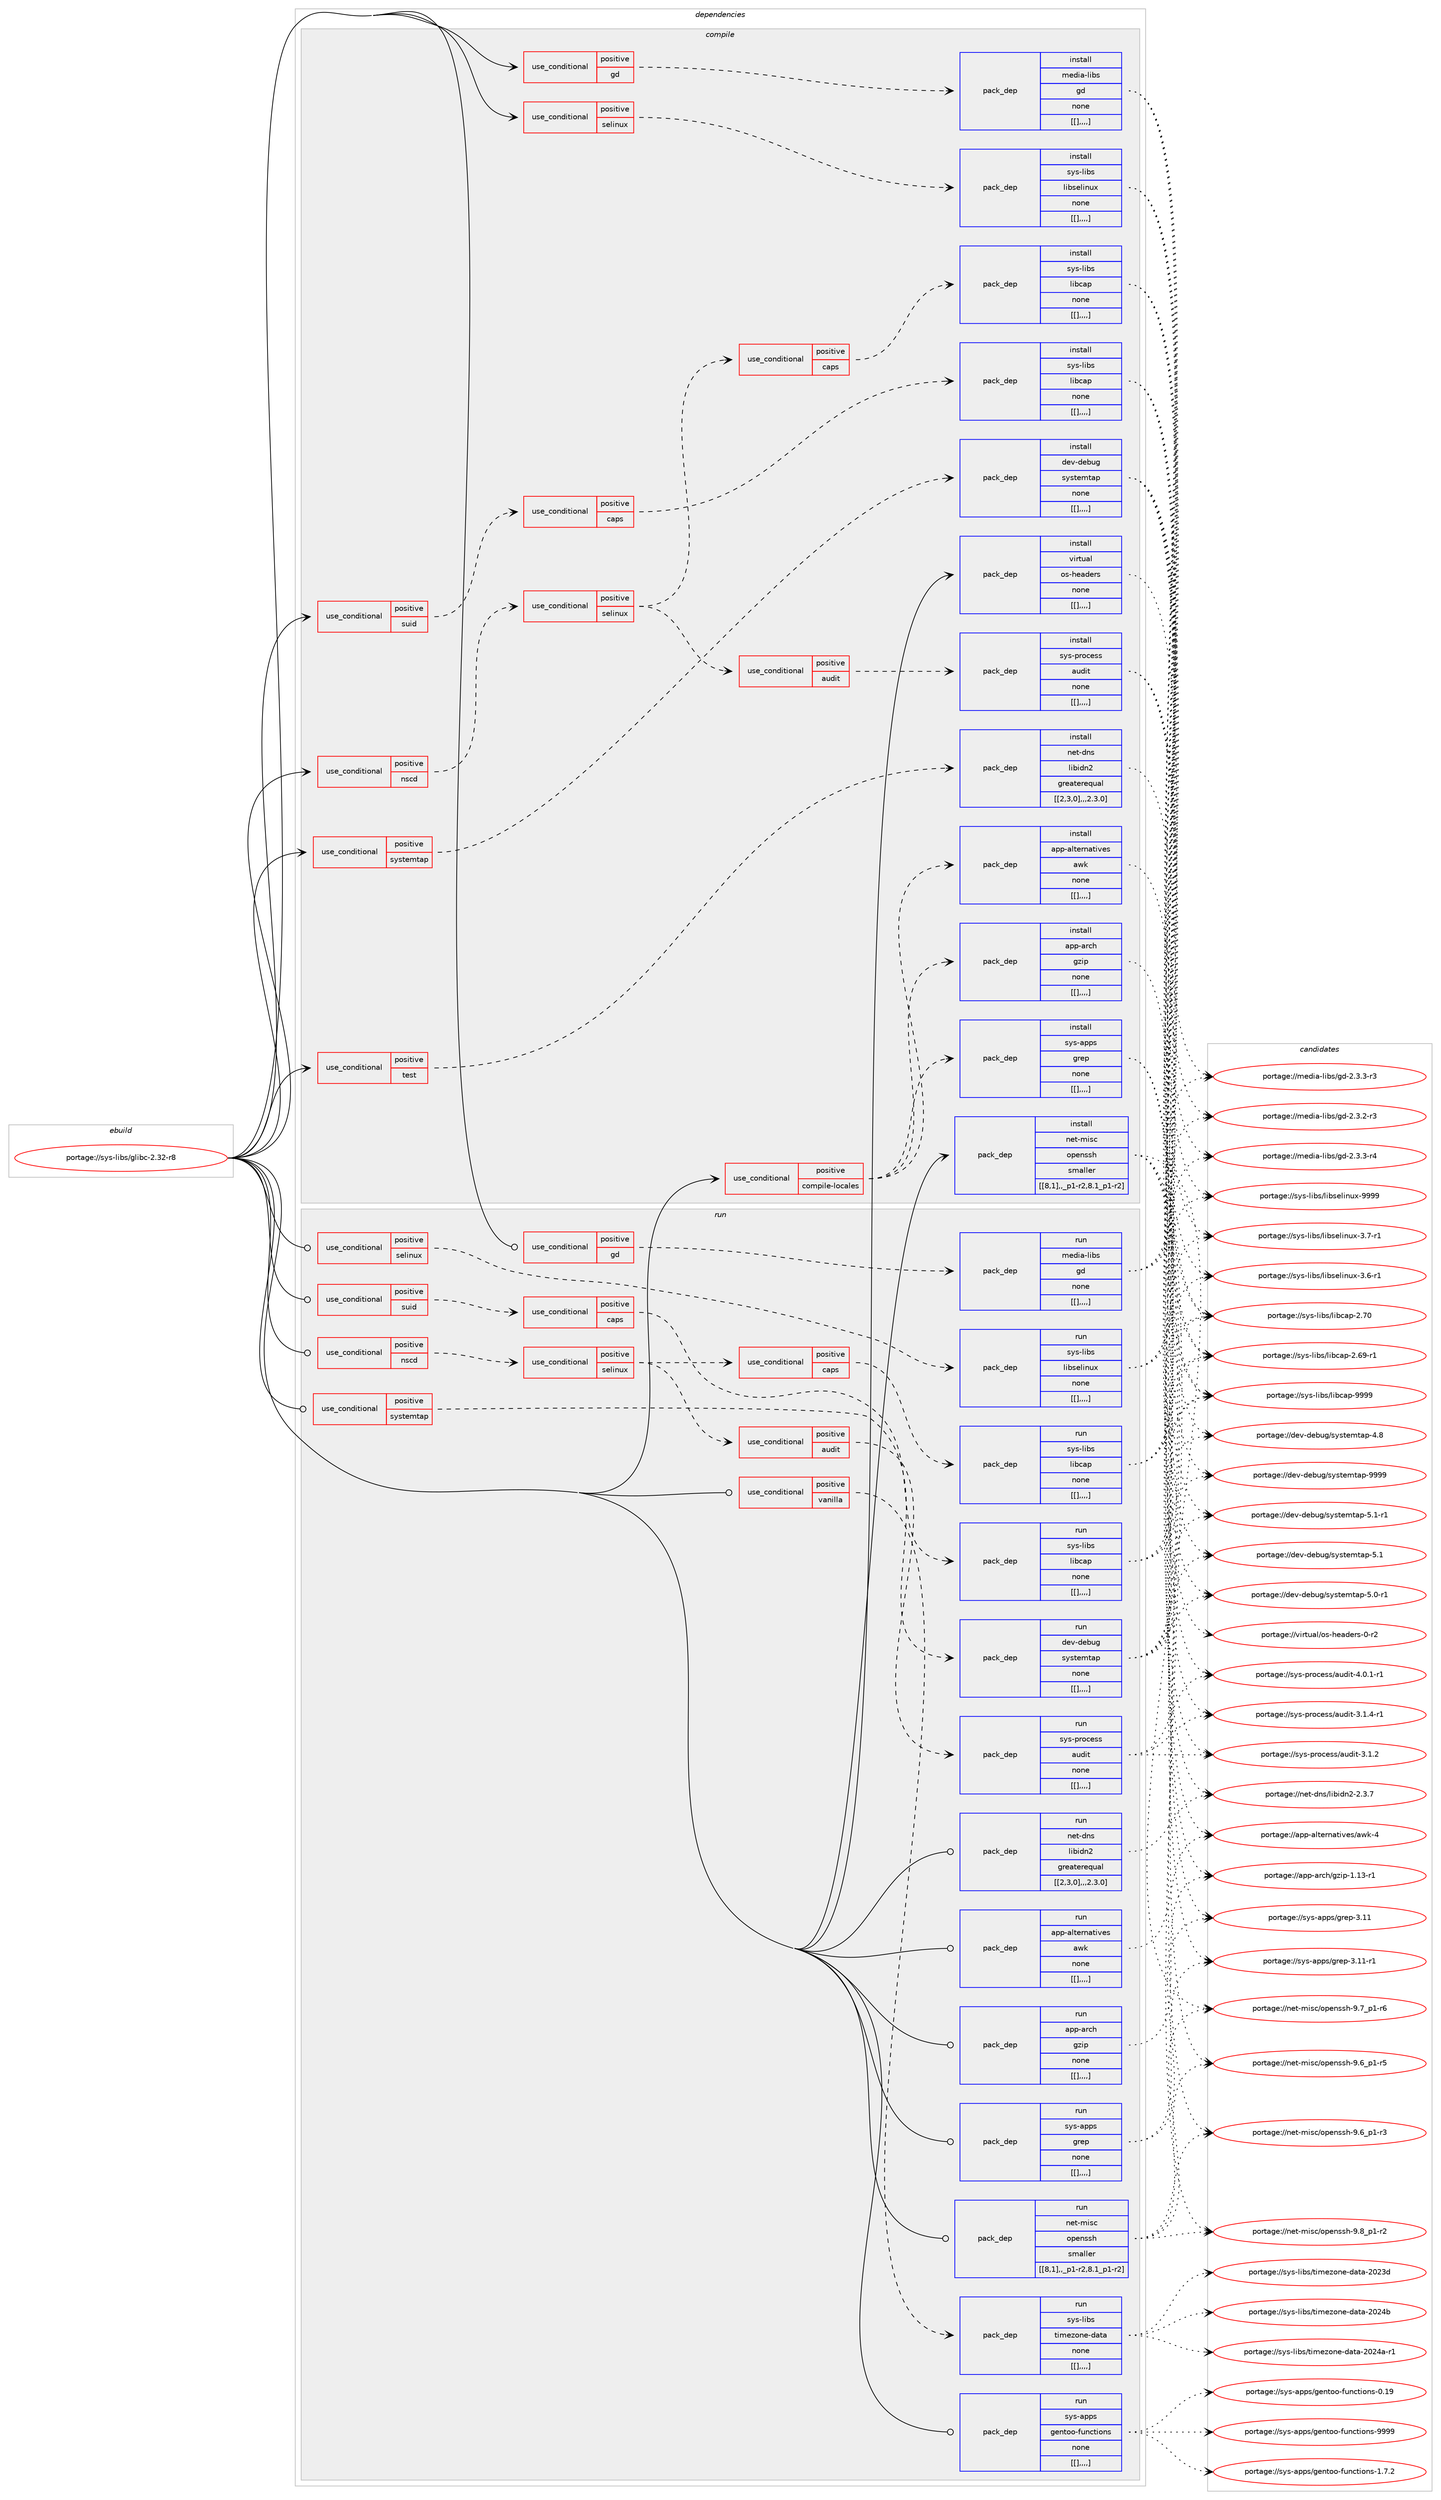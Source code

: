 digraph prolog {

# *************
# Graph options
# *************

newrank=true;
concentrate=true;
compound=true;
graph [rankdir=LR,fontname=Helvetica,fontsize=10,ranksep=1.5];#, ranksep=2.5, nodesep=0.2];
edge  [arrowhead=vee];
node  [fontname=Helvetica,fontsize=10];

# **********
# The ebuild
# **********

subgraph cluster_leftcol {
color=gray;
label=<<i>ebuild</i>>;
id [label="portage://sys-libs/glibc-2.32-r8", color=red, width=4, href="../sys-libs/glibc-2.32-r8.svg"];
}

# ****************
# The dependencies
# ****************

subgraph cluster_midcol {
color=gray;
label=<<i>dependencies</i>>;
subgraph cluster_compile {
fillcolor="#eeeeee";
style=filled;
label=<<i>compile</i>>;
subgraph cond9727 {
dependency26157 [label=<<TABLE BORDER="0" CELLBORDER="1" CELLSPACING="0" CELLPADDING="4"><TR><TD ROWSPAN="3" CELLPADDING="10">use_conditional</TD></TR><TR><TD>positive</TD></TR><TR><TD>compile-locales</TD></TR></TABLE>>, shape=none, color=red];
subgraph pack16352 {
dependency26158 [label=<<TABLE BORDER="0" CELLBORDER="1" CELLSPACING="0" CELLPADDING="4" WIDTH="220"><TR><TD ROWSPAN="6" CELLPADDING="30">pack_dep</TD></TR><TR><TD WIDTH="110">install</TD></TR><TR><TD>app-arch</TD></TR><TR><TD>gzip</TD></TR><TR><TD>none</TD></TR><TR><TD>[[],,,,]</TD></TR></TABLE>>, shape=none, color=blue];
}
dependency26157:e -> dependency26158:w [weight=20,style="dashed",arrowhead="vee"];
subgraph pack16353 {
dependency26159 [label=<<TABLE BORDER="0" CELLBORDER="1" CELLSPACING="0" CELLPADDING="4" WIDTH="220"><TR><TD ROWSPAN="6" CELLPADDING="30">pack_dep</TD></TR><TR><TD WIDTH="110">install</TD></TR><TR><TD>sys-apps</TD></TR><TR><TD>grep</TD></TR><TR><TD>none</TD></TR><TR><TD>[[],,,,]</TD></TR></TABLE>>, shape=none, color=blue];
}
dependency26157:e -> dependency26159:w [weight=20,style="dashed",arrowhead="vee"];
subgraph pack16354 {
dependency26160 [label=<<TABLE BORDER="0" CELLBORDER="1" CELLSPACING="0" CELLPADDING="4" WIDTH="220"><TR><TD ROWSPAN="6" CELLPADDING="30">pack_dep</TD></TR><TR><TD WIDTH="110">install</TD></TR><TR><TD>app-alternatives</TD></TR><TR><TD>awk</TD></TR><TR><TD>none</TD></TR><TR><TD>[[],,,,]</TD></TR></TABLE>>, shape=none, color=blue];
}
dependency26157:e -> dependency26160:w [weight=20,style="dashed",arrowhead="vee"];
}
id:e -> dependency26157:w [weight=20,style="solid",arrowhead="vee"];
subgraph cond9728 {
dependency26161 [label=<<TABLE BORDER="0" CELLBORDER="1" CELLSPACING="0" CELLPADDING="4"><TR><TD ROWSPAN="3" CELLPADDING="10">use_conditional</TD></TR><TR><TD>positive</TD></TR><TR><TD>gd</TD></TR></TABLE>>, shape=none, color=red];
subgraph pack16355 {
dependency26162 [label=<<TABLE BORDER="0" CELLBORDER="1" CELLSPACING="0" CELLPADDING="4" WIDTH="220"><TR><TD ROWSPAN="6" CELLPADDING="30">pack_dep</TD></TR><TR><TD WIDTH="110">install</TD></TR><TR><TD>media-libs</TD></TR><TR><TD>gd</TD></TR><TR><TD>none</TD></TR><TR><TD>[[],,,,]</TD></TR></TABLE>>, shape=none, color=blue];
}
dependency26161:e -> dependency26162:w [weight=20,style="dashed",arrowhead="vee"];
}
id:e -> dependency26161:w [weight=20,style="solid",arrowhead="vee"];
subgraph cond9729 {
dependency26163 [label=<<TABLE BORDER="0" CELLBORDER="1" CELLSPACING="0" CELLPADDING="4"><TR><TD ROWSPAN="3" CELLPADDING="10">use_conditional</TD></TR><TR><TD>positive</TD></TR><TR><TD>nscd</TD></TR></TABLE>>, shape=none, color=red];
subgraph cond9730 {
dependency26164 [label=<<TABLE BORDER="0" CELLBORDER="1" CELLSPACING="0" CELLPADDING="4"><TR><TD ROWSPAN="3" CELLPADDING="10">use_conditional</TD></TR><TR><TD>positive</TD></TR><TR><TD>selinux</TD></TR></TABLE>>, shape=none, color=red];
subgraph cond9731 {
dependency26165 [label=<<TABLE BORDER="0" CELLBORDER="1" CELLSPACING="0" CELLPADDING="4"><TR><TD ROWSPAN="3" CELLPADDING="10">use_conditional</TD></TR><TR><TD>positive</TD></TR><TR><TD>audit</TD></TR></TABLE>>, shape=none, color=red];
subgraph pack16356 {
dependency26166 [label=<<TABLE BORDER="0" CELLBORDER="1" CELLSPACING="0" CELLPADDING="4" WIDTH="220"><TR><TD ROWSPAN="6" CELLPADDING="30">pack_dep</TD></TR><TR><TD WIDTH="110">install</TD></TR><TR><TD>sys-process</TD></TR><TR><TD>audit</TD></TR><TR><TD>none</TD></TR><TR><TD>[[],,,,]</TD></TR></TABLE>>, shape=none, color=blue];
}
dependency26165:e -> dependency26166:w [weight=20,style="dashed",arrowhead="vee"];
}
dependency26164:e -> dependency26165:w [weight=20,style="dashed",arrowhead="vee"];
subgraph cond9732 {
dependency26167 [label=<<TABLE BORDER="0" CELLBORDER="1" CELLSPACING="0" CELLPADDING="4"><TR><TD ROWSPAN="3" CELLPADDING="10">use_conditional</TD></TR><TR><TD>positive</TD></TR><TR><TD>caps</TD></TR></TABLE>>, shape=none, color=red];
subgraph pack16357 {
dependency26168 [label=<<TABLE BORDER="0" CELLBORDER="1" CELLSPACING="0" CELLPADDING="4" WIDTH="220"><TR><TD ROWSPAN="6" CELLPADDING="30">pack_dep</TD></TR><TR><TD WIDTH="110">install</TD></TR><TR><TD>sys-libs</TD></TR><TR><TD>libcap</TD></TR><TR><TD>none</TD></TR><TR><TD>[[],,,,]</TD></TR></TABLE>>, shape=none, color=blue];
}
dependency26167:e -> dependency26168:w [weight=20,style="dashed",arrowhead="vee"];
}
dependency26164:e -> dependency26167:w [weight=20,style="dashed",arrowhead="vee"];
}
dependency26163:e -> dependency26164:w [weight=20,style="dashed",arrowhead="vee"];
}
id:e -> dependency26163:w [weight=20,style="solid",arrowhead="vee"];
subgraph cond9733 {
dependency26169 [label=<<TABLE BORDER="0" CELLBORDER="1" CELLSPACING="0" CELLPADDING="4"><TR><TD ROWSPAN="3" CELLPADDING="10">use_conditional</TD></TR><TR><TD>positive</TD></TR><TR><TD>selinux</TD></TR></TABLE>>, shape=none, color=red];
subgraph pack16358 {
dependency26170 [label=<<TABLE BORDER="0" CELLBORDER="1" CELLSPACING="0" CELLPADDING="4" WIDTH="220"><TR><TD ROWSPAN="6" CELLPADDING="30">pack_dep</TD></TR><TR><TD WIDTH="110">install</TD></TR><TR><TD>sys-libs</TD></TR><TR><TD>libselinux</TD></TR><TR><TD>none</TD></TR><TR><TD>[[],,,,]</TD></TR></TABLE>>, shape=none, color=blue];
}
dependency26169:e -> dependency26170:w [weight=20,style="dashed",arrowhead="vee"];
}
id:e -> dependency26169:w [weight=20,style="solid",arrowhead="vee"];
subgraph cond9734 {
dependency26171 [label=<<TABLE BORDER="0" CELLBORDER="1" CELLSPACING="0" CELLPADDING="4"><TR><TD ROWSPAN="3" CELLPADDING="10">use_conditional</TD></TR><TR><TD>positive</TD></TR><TR><TD>suid</TD></TR></TABLE>>, shape=none, color=red];
subgraph cond9735 {
dependency26172 [label=<<TABLE BORDER="0" CELLBORDER="1" CELLSPACING="0" CELLPADDING="4"><TR><TD ROWSPAN="3" CELLPADDING="10">use_conditional</TD></TR><TR><TD>positive</TD></TR><TR><TD>caps</TD></TR></TABLE>>, shape=none, color=red];
subgraph pack16359 {
dependency26173 [label=<<TABLE BORDER="0" CELLBORDER="1" CELLSPACING="0" CELLPADDING="4" WIDTH="220"><TR><TD ROWSPAN="6" CELLPADDING="30">pack_dep</TD></TR><TR><TD WIDTH="110">install</TD></TR><TR><TD>sys-libs</TD></TR><TR><TD>libcap</TD></TR><TR><TD>none</TD></TR><TR><TD>[[],,,,]</TD></TR></TABLE>>, shape=none, color=blue];
}
dependency26172:e -> dependency26173:w [weight=20,style="dashed",arrowhead="vee"];
}
dependency26171:e -> dependency26172:w [weight=20,style="dashed",arrowhead="vee"];
}
id:e -> dependency26171:w [weight=20,style="solid",arrowhead="vee"];
subgraph cond9736 {
dependency26174 [label=<<TABLE BORDER="0" CELLBORDER="1" CELLSPACING="0" CELLPADDING="4"><TR><TD ROWSPAN="3" CELLPADDING="10">use_conditional</TD></TR><TR><TD>positive</TD></TR><TR><TD>systemtap</TD></TR></TABLE>>, shape=none, color=red];
subgraph pack16360 {
dependency26175 [label=<<TABLE BORDER="0" CELLBORDER="1" CELLSPACING="0" CELLPADDING="4" WIDTH="220"><TR><TD ROWSPAN="6" CELLPADDING="30">pack_dep</TD></TR><TR><TD WIDTH="110">install</TD></TR><TR><TD>dev-debug</TD></TR><TR><TD>systemtap</TD></TR><TR><TD>none</TD></TR><TR><TD>[[],,,,]</TD></TR></TABLE>>, shape=none, color=blue];
}
dependency26174:e -> dependency26175:w [weight=20,style="dashed",arrowhead="vee"];
}
id:e -> dependency26174:w [weight=20,style="solid",arrowhead="vee"];
subgraph cond9737 {
dependency26176 [label=<<TABLE BORDER="0" CELLBORDER="1" CELLSPACING="0" CELLPADDING="4"><TR><TD ROWSPAN="3" CELLPADDING="10">use_conditional</TD></TR><TR><TD>positive</TD></TR><TR><TD>test</TD></TR></TABLE>>, shape=none, color=red];
subgraph pack16361 {
dependency26177 [label=<<TABLE BORDER="0" CELLBORDER="1" CELLSPACING="0" CELLPADDING="4" WIDTH="220"><TR><TD ROWSPAN="6" CELLPADDING="30">pack_dep</TD></TR><TR><TD WIDTH="110">install</TD></TR><TR><TD>net-dns</TD></TR><TR><TD>libidn2</TD></TR><TR><TD>greaterequal</TD></TR><TR><TD>[[2,3,0],,,2.3.0]</TD></TR></TABLE>>, shape=none, color=blue];
}
dependency26176:e -> dependency26177:w [weight=20,style="dashed",arrowhead="vee"];
}
id:e -> dependency26176:w [weight=20,style="solid",arrowhead="vee"];
subgraph pack16362 {
dependency26178 [label=<<TABLE BORDER="0" CELLBORDER="1" CELLSPACING="0" CELLPADDING="4" WIDTH="220"><TR><TD ROWSPAN="6" CELLPADDING="30">pack_dep</TD></TR><TR><TD WIDTH="110">install</TD></TR><TR><TD>virtual</TD></TR><TR><TD>os-headers</TD></TR><TR><TD>none</TD></TR><TR><TD>[[],,,,]</TD></TR></TABLE>>, shape=none, color=blue];
}
id:e -> dependency26178:w [weight=20,style="solid",arrowhead="vee"];
subgraph pack16363 {
dependency26179 [label=<<TABLE BORDER="0" CELLBORDER="1" CELLSPACING="0" CELLPADDING="4" WIDTH="220"><TR><TD ROWSPAN="6" CELLPADDING="30">pack_dep</TD></TR><TR><TD WIDTH="110">install</TD></TR><TR><TD>net-misc</TD></TR><TR><TD>openssh</TD></TR><TR><TD>smaller</TD></TR><TR><TD>[[8,1],,_p1-r2,8.1_p1-r2]</TD></TR></TABLE>>, shape=none, color=blue];
}
id:e -> dependency26179:w [weight=20,style="solid",arrowhead="vee"];
}
subgraph cluster_compileandrun {
fillcolor="#eeeeee";
style=filled;
label=<<i>compile and run</i>>;
}
subgraph cluster_run {
fillcolor="#eeeeee";
style=filled;
label=<<i>run</i>>;
subgraph cond9738 {
dependency26180 [label=<<TABLE BORDER="0" CELLBORDER="1" CELLSPACING="0" CELLPADDING="4"><TR><TD ROWSPAN="3" CELLPADDING="10">use_conditional</TD></TR><TR><TD>positive</TD></TR><TR><TD>gd</TD></TR></TABLE>>, shape=none, color=red];
subgraph pack16364 {
dependency26181 [label=<<TABLE BORDER="0" CELLBORDER="1" CELLSPACING="0" CELLPADDING="4" WIDTH="220"><TR><TD ROWSPAN="6" CELLPADDING="30">pack_dep</TD></TR><TR><TD WIDTH="110">run</TD></TR><TR><TD>media-libs</TD></TR><TR><TD>gd</TD></TR><TR><TD>none</TD></TR><TR><TD>[[],,,,]</TD></TR></TABLE>>, shape=none, color=blue];
}
dependency26180:e -> dependency26181:w [weight=20,style="dashed",arrowhead="vee"];
}
id:e -> dependency26180:w [weight=20,style="solid",arrowhead="odot"];
subgraph cond9739 {
dependency26182 [label=<<TABLE BORDER="0" CELLBORDER="1" CELLSPACING="0" CELLPADDING="4"><TR><TD ROWSPAN="3" CELLPADDING="10">use_conditional</TD></TR><TR><TD>positive</TD></TR><TR><TD>nscd</TD></TR></TABLE>>, shape=none, color=red];
subgraph cond9740 {
dependency26183 [label=<<TABLE BORDER="0" CELLBORDER="1" CELLSPACING="0" CELLPADDING="4"><TR><TD ROWSPAN="3" CELLPADDING="10">use_conditional</TD></TR><TR><TD>positive</TD></TR><TR><TD>selinux</TD></TR></TABLE>>, shape=none, color=red];
subgraph cond9741 {
dependency26184 [label=<<TABLE BORDER="0" CELLBORDER="1" CELLSPACING="0" CELLPADDING="4"><TR><TD ROWSPAN="3" CELLPADDING="10">use_conditional</TD></TR><TR><TD>positive</TD></TR><TR><TD>audit</TD></TR></TABLE>>, shape=none, color=red];
subgraph pack16365 {
dependency26185 [label=<<TABLE BORDER="0" CELLBORDER="1" CELLSPACING="0" CELLPADDING="4" WIDTH="220"><TR><TD ROWSPAN="6" CELLPADDING="30">pack_dep</TD></TR><TR><TD WIDTH="110">run</TD></TR><TR><TD>sys-process</TD></TR><TR><TD>audit</TD></TR><TR><TD>none</TD></TR><TR><TD>[[],,,,]</TD></TR></TABLE>>, shape=none, color=blue];
}
dependency26184:e -> dependency26185:w [weight=20,style="dashed",arrowhead="vee"];
}
dependency26183:e -> dependency26184:w [weight=20,style="dashed",arrowhead="vee"];
subgraph cond9742 {
dependency26186 [label=<<TABLE BORDER="0" CELLBORDER="1" CELLSPACING="0" CELLPADDING="4"><TR><TD ROWSPAN="3" CELLPADDING="10">use_conditional</TD></TR><TR><TD>positive</TD></TR><TR><TD>caps</TD></TR></TABLE>>, shape=none, color=red];
subgraph pack16366 {
dependency26187 [label=<<TABLE BORDER="0" CELLBORDER="1" CELLSPACING="0" CELLPADDING="4" WIDTH="220"><TR><TD ROWSPAN="6" CELLPADDING="30">pack_dep</TD></TR><TR><TD WIDTH="110">run</TD></TR><TR><TD>sys-libs</TD></TR><TR><TD>libcap</TD></TR><TR><TD>none</TD></TR><TR><TD>[[],,,,]</TD></TR></TABLE>>, shape=none, color=blue];
}
dependency26186:e -> dependency26187:w [weight=20,style="dashed",arrowhead="vee"];
}
dependency26183:e -> dependency26186:w [weight=20,style="dashed",arrowhead="vee"];
}
dependency26182:e -> dependency26183:w [weight=20,style="dashed",arrowhead="vee"];
}
id:e -> dependency26182:w [weight=20,style="solid",arrowhead="odot"];
subgraph cond9743 {
dependency26188 [label=<<TABLE BORDER="0" CELLBORDER="1" CELLSPACING="0" CELLPADDING="4"><TR><TD ROWSPAN="3" CELLPADDING="10">use_conditional</TD></TR><TR><TD>positive</TD></TR><TR><TD>selinux</TD></TR></TABLE>>, shape=none, color=red];
subgraph pack16367 {
dependency26189 [label=<<TABLE BORDER="0" CELLBORDER="1" CELLSPACING="0" CELLPADDING="4" WIDTH="220"><TR><TD ROWSPAN="6" CELLPADDING="30">pack_dep</TD></TR><TR><TD WIDTH="110">run</TD></TR><TR><TD>sys-libs</TD></TR><TR><TD>libselinux</TD></TR><TR><TD>none</TD></TR><TR><TD>[[],,,,]</TD></TR></TABLE>>, shape=none, color=blue];
}
dependency26188:e -> dependency26189:w [weight=20,style="dashed",arrowhead="vee"];
}
id:e -> dependency26188:w [weight=20,style="solid",arrowhead="odot"];
subgraph cond9744 {
dependency26190 [label=<<TABLE BORDER="0" CELLBORDER="1" CELLSPACING="0" CELLPADDING="4"><TR><TD ROWSPAN="3" CELLPADDING="10">use_conditional</TD></TR><TR><TD>positive</TD></TR><TR><TD>suid</TD></TR></TABLE>>, shape=none, color=red];
subgraph cond9745 {
dependency26191 [label=<<TABLE BORDER="0" CELLBORDER="1" CELLSPACING="0" CELLPADDING="4"><TR><TD ROWSPAN="3" CELLPADDING="10">use_conditional</TD></TR><TR><TD>positive</TD></TR><TR><TD>caps</TD></TR></TABLE>>, shape=none, color=red];
subgraph pack16368 {
dependency26192 [label=<<TABLE BORDER="0" CELLBORDER="1" CELLSPACING="0" CELLPADDING="4" WIDTH="220"><TR><TD ROWSPAN="6" CELLPADDING="30">pack_dep</TD></TR><TR><TD WIDTH="110">run</TD></TR><TR><TD>sys-libs</TD></TR><TR><TD>libcap</TD></TR><TR><TD>none</TD></TR><TR><TD>[[],,,,]</TD></TR></TABLE>>, shape=none, color=blue];
}
dependency26191:e -> dependency26192:w [weight=20,style="dashed",arrowhead="vee"];
}
dependency26190:e -> dependency26191:w [weight=20,style="dashed",arrowhead="vee"];
}
id:e -> dependency26190:w [weight=20,style="solid",arrowhead="odot"];
subgraph cond9746 {
dependency26193 [label=<<TABLE BORDER="0" CELLBORDER="1" CELLSPACING="0" CELLPADDING="4"><TR><TD ROWSPAN="3" CELLPADDING="10">use_conditional</TD></TR><TR><TD>positive</TD></TR><TR><TD>systemtap</TD></TR></TABLE>>, shape=none, color=red];
subgraph pack16369 {
dependency26194 [label=<<TABLE BORDER="0" CELLBORDER="1" CELLSPACING="0" CELLPADDING="4" WIDTH="220"><TR><TD ROWSPAN="6" CELLPADDING="30">pack_dep</TD></TR><TR><TD WIDTH="110">run</TD></TR><TR><TD>dev-debug</TD></TR><TR><TD>systemtap</TD></TR><TR><TD>none</TD></TR><TR><TD>[[],,,,]</TD></TR></TABLE>>, shape=none, color=blue];
}
dependency26193:e -> dependency26194:w [weight=20,style="dashed",arrowhead="vee"];
}
id:e -> dependency26193:w [weight=20,style="solid",arrowhead="odot"];
subgraph cond9747 {
dependency26195 [label=<<TABLE BORDER="0" CELLBORDER="1" CELLSPACING="0" CELLPADDING="4"><TR><TD ROWSPAN="3" CELLPADDING="10">use_conditional</TD></TR><TR><TD>positive</TD></TR><TR><TD>vanilla</TD></TR></TABLE>>, shape=none, color=red];
subgraph pack16370 {
dependency26196 [label=<<TABLE BORDER="0" CELLBORDER="1" CELLSPACING="0" CELLPADDING="4" WIDTH="220"><TR><TD ROWSPAN="6" CELLPADDING="30">pack_dep</TD></TR><TR><TD WIDTH="110">run</TD></TR><TR><TD>sys-libs</TD></TR><TR><TD>timezone-data</TD></TR><TR><TD>none</TD></TR><TR><TD>[[],,,,]</TD></TR></TABLE>>, shape=none, color=blue];
}
dependency26195:e -> dependency26196:w [weight=20,style="dashed",arrowhead="vee"];
}
id:e -> dependency26195:w [weight=20,style="solid",arrowhead="odot"];
subgraph pack16371 {
dependency26197 [label=<<TABLE BORDER="0" CELLBORDER="1" CELLSPACING="0" CELLPADDING="4" WIDTH="220"><TR><TD ROWSPAN="6" CELLPADDING="30">pack_dep</TD></TR><TR><TD WIDTH="110">run</TD></TR><TR><TD>app-alternatives</TD></TR><TR><TD>awk</TD></TR><TR><TD>none</TD></TR><TR><TD>[[],,,,]</TD></TR></TABLE>>, shape=none, color=blue];
}
id:e -> dependency26197:w [weight=20,style="solid",arrowhead="odot"];
subgraph pack16372 {
dependency26198 [label=<<TABLE BORDER="0" CELLBORDER="1" CELLSPACING="0" CELLPADDING="4" WIDTH="220"><TR><TD ROWSPAN="6" CELLPADDING="30">pack_dep</TD></TR><TR><TD WIDTH="110">run</TD></TR><TR><TD>app-arch</TD></TR><TR><TD>gzip</TD></TR><TR><TD>none</TD></TR><TR><TD>[[],,,,]</TD></TR></TABLE>>, shape=none, color=blue];
}
id:e -> dependency26198:w [weight=20,style="solid",arrowhead="odot"];
subgraph pack16373 {
dependency26199 [label=<<TABLE BORDER="0" CELLBORDER="1" CELLSPACING="0" CELLPADDING="4" WIDTH="220"><TR><TD ROWSPAN="6" CELLPADDING="30">pack_dep</TD></TR><TR><TD WIDTH="110">run</TD></TR><TR><TD>net-dns</TD></TR><TR><TD>libidn2</TD></TR><TR><TD>greaterequal</TD></TR><TR><TD>[[2,3,0],,,2.3.0]</TD></TR></TABLE>>, shape=none, color=blue];
}
id:e -> dependency26199:w [weight=20,style="solid",arrowhead="odot"];
subgraph pack16374 {
dependency26200 [label=<<TABLE BORDER="0" CELLBORDER="1" CELLSPACING="0" CELLPADDING="4" WIDTH="220"><TR><TD ROWSPAN="6" CELLPADDING="30">pack_dep</TD></TR><TR><TD WIDTH="110">run</TD></TR><TR><TD>sys-apps</TD></TR><TR><TD>gentoo-functions</TD></TR><TR><TD>none</TD></TR><TR><TD>[[],,,,]</TD></TR></TABLE>>, shape=none, color=blue];
}
id:e -> dependency26200:w [weight=20,style="solid",arrowhead="odot"];
subgraph pack16375 {
dependency26201 [label=<<TABLE BORDER="0" CELLBORDER="1" CELLSPACING="0" CELLPADDING="4" WIDTH="220"><TR><TD ROWSPAN="6" CELLPADDING="30">pack_dep</TD></TR><TR><TD WIDTH="110">run</TD></TR><TR><TD>sys-apps</TD></TR><TR><TD>grep</TD></TR><TR><TD>none</TD></TR><TR><TD>[[],,,,]</TD></TR></TABLE>>, shape=none, color=blue];
}
id:e -> dependency26201:w [weight=20,style="solid",arrowhead="odot"];
subgraph pack16376 {
dependency26202 [label=<<TABLE BORDER="0" CELLBORDER="1" CELLSPACING="0" CELLPADDING="4" WIDTH="220"><TR><TD ROWSPAN="6" CELLPADDING="30">pack_dep</TD></TR><TR><TD WIDTH="110">run</TD></TR><TR><TD>net-misc</TD></TR><TR><TD>openssh</TD></TR><TR><TD>smaller</TD></TR><TR><TD>[[8,1],,_p1-r2,8.1_p1-r2]</TD></TR></TABLE>>, shape=none, color=blue];
}
id:e -> dependency26202:w [weight=20,style="solid",arrowhead="odot"];
}
}

# **************
# The candidates
# **************

subgraph cluster_choices {
rank=same;
color=gray;
label=<<i>candidates</i>>;

subgraph choice16352 {
color=black;
nodesep=1;
choice971121124597114991044710312210511245494649514511449 [label="portage://app-arch/gzip-1.13-r1", color=red, width=4,href="../app-arch/gzip-1.13-r1.svg"];
dependency26158:e -> choice971121124597114991044710312210511245494649514511449:w [style=dotted,weight="100"];
}
subgraph choice16353 {
color=black;
nodesep=1;
choice11512111545971121121154710311410111245514649494511449 [label="portage://sys-apps/grep-3.11-r1", color=red, width=4,href="../sys-apps/grep-3.11-r1.svg"];
choice1151211154597112112115471031141011124551464949 [label="portage://sys-apps/grep-3.11", color=red, width=4,href="../sys-apps/grep-3.11.svg"];
dependency26159:e -> choice11512111545971121121154710311410111245514649494511449:w [style=dotted,weight="100"];
dependency26159:e -> choice1151211154597112112115471031141011124551464949:w [style=dotted,weight="100"];
}
subgraph choice16354 {
color=black;
nodesep=1;
choice9711211245971081161011141109711610511810111547971191074552 [label="portage://app-alternatives/awk-4", color=red, width=4,href="../app-alternatives/awk-4.svg"];
dependency26160:e -> choice9711211245971081161011141109711610511810111547971191074552:w [style=dotted,weight="100"];
}
subgraph choice16355 {
color=black;
nodesep=1;
choice109101100105974510810598115471031004550465146514511452 [label="portage://media-libs/gd-2.3.3-r4", color=red, width=4,href="../media-libs/gd-2.3.3-r4.svg"];
choice109101100105974510810598115471031004550465146514511451 [label="portage://media-libs/gd-2.3.3-r3", color=red, width=4,href="../media-libs/gd-2.3.3-r3.svg"];
choice109101100105974510810598115471031004550465146504511451 [label="portage://media-libs/gd-2.3.2-r3", color=red, width=4,href="../media-libs/gd-2.3.2-r3.svg"];
dependency26162:e -> choice109101100105974510810598115471031004550465146514511452:w [style=dotted,weight="100"];
dependency26162:e -> choice109101100105974510810598115471031004550465146514511451:w [style=dotted,weight="100"];
dependency26162:e -> choice109101100105974510810598115471031004550465146504511451:w [style=dotted,weight="100"];
}
subgraph choice16356 {
color=black;
nodesep=1;
choice115121115451121141119910111511547971171001051164552464846494511449 [label="portage://sys-process/audit-4.0.1-r1", color=red, width=4,href="../sys-process/audit-4.0.1-r1.svg"];
choice115121115451121141119910111511547971171001051164551464946524511449 [label="portage://sys-process/audit-3.1.4-r1", color=red, width=4,href="../sys-process/audit-3.1.4-r1.svg"];
choice11512111545112114111991011151154797117100105116455146494650 [label="portage://sys-process/audit-3.1.2", color=red, width=4,href="../sys-process/audit-3.1.2.svg"];
dependency26166:e -> choice115121115451121141119910111511547971171001051164552464846494511449:w [style=dotted,weight="100"];
dependency26166:e -> choice115121115451121141119910111511547971171001051164551464946524511449:w [style=dotted,weight="100"];
dependency26166:e -> choice11512111545112114111991011151154797117100105116455146494650:w [style=dotted,weight="100"];
}
subgraph choice16357 {
color=black;
nodesep=1;
choice1151211154510810598115471081059899971124557575757 [label="portage://sys-libs/libcap-9999", color=red, width=4,href="../sys-libs/libcap-9999.svg"];
choice1151211154510810598115471081059899971124550465548 [label="portage://sys-libs/libcap-2.70", color=red, width=4,href="../sys-libs/libcap-2.70.svg"];
choice11512111545108105981154710810598999711245504654574511449 [label="portage://sys-libs/libcap-2.69-r1", color=red, width=4,href="../sys-libs/libcap-2.69-r1.svg"];
dependency26168:e -> choice1151211154510810598115471081059899971124557575757:w [style=dotted,weight="100"];
dependency26168:e -> choice1151211154510810598115471081059899971124550465548:w [style=dotted,weight="100"];
dependency26168:e -> choice11512111545108105981154710810598999711245504654574511449:w [style=dotted,weight="100"];
}
subgraph choice16358 {
color=black;
nodesep=1;
choice115121115451081059811547108105981151011081051101171204557575757 [label="portage://sys-libs/libselinux-9999", color=red, width=4,href="../sys-libs/libselinux-9999.svg"];
choice11512111545108105981154710810598115101108105110117120455146554511449 [label="portage://sys-libs/libselinux-3.7-r1", color=red, width=4,href="../sys-libs/libselinux-3.7-r1.svg"];
choice11512111545108105981154710810598115101108105110117120455146544511449 [label="portage://sys-libs/libselinux-3.6-r1", color=red, width=4,href="../sys-libs/libselinux-3.6-r1.svg"];
dependency26170:e -> choice115121115451081059811547108105981151011081051101171204557575757:w [style=dotted,weight="100"];
dependency26170:e -> choice11512111545108105981154710810598115101108105110117120455146554511449:w [style=dotted,weight="100"];
dependency26170:e -> choice11512111545108105981154710810598115101108105110117120455146544511449:w [style=dotted,weight="100"];
}
subgraph choice16359 {
color=black;
nodesep=1;
choice1151211154510810598115471081059899971124557575757 [label="portage://sys-libs/libcap-9999", color=red, width=4,href="../sys-libs/libcap-9999.svg"];
choice1151211154510810598115471081059899971124550465548 [label="portage://sys-libs/libcap-2.70", color=red, width=4,href="../sys-libs/libcap-2.70.svg"];
choice11512111545108105981154710810598999711245504654574511449 [label="portage://sys-libs/libcap-2.69-r1", color=red, width=4,href="../sys-libs/libcap-2.69-r1.svg"];
dependency26173:e -> choice1151211154510810598115471081059899971124557575757:w [style=dotted,weight="100"];
dependency26173:e -> choice1151211154510810598115471081059899971124550465548:w [style=dotted,weight="100"];
dependency26173:e -> choice11512111545108105981154710810598999711245504654574511449:w [style=dotted,weight="100"];
}
subgraph choice16360 {
color=black;
nodesep=1;
choice100101118451001019811710347115121115116101109116971124557575757 [label="portage://dev-debug/systemtap-9999", color=red, width=4,href="../dev-debug/systemtap-9999.svg"];
choice10010111845100101981171034711512111511610110911697112455346494511449 [label="portage://dev-debug/systemtap-5.1-r1", color=red, width=4,href="../dev-debug/systemtap-5.1-r1.svg"];
choice1001011184510010198117103471151211151161011091169711245534649 [label="portage://dev-debug/systemtap-5.1", color=red, width=4,href="../dev-debug/systemtap-5.1.svg"];
choice10010111845100101981171034711512111511610110911697112455346484511449 [label="portage://dev-debug/systemtap-5.0-r1", color=red, width=4,href="../dev-debug/systemtap-5.0-r1.svg"];
choice1001011184510010198117103471151211151161011091169711245524656 [label="portage://dev-debug/systemtap-4.8", color=red, width=4,href="../dev-debug/systemtap-4.8.svg"];
dependency26175:e -> choice100101118451001019811710347115121115116101109116971124557575757:w [style=dotted,weight="100"];
dependency26175:e -> choice10010111845100101981171034711512111511610110911697112455346494511449:w [style=dotted,weight="100"];
dependency26175:e -> choice1001011184510010198117103471151211151161011091169711245534649:w [style=dotted,weight="100"];
dependency26175:e -> choice10010111845100101981171034711512111511610110911697112455346484511449:w [style=dotted,weight="100"];
dependency26175:e -> choice1001011184510010198117103471151211151161011091169711245524656:w [style=dotted,weight="100"];
}
subgraph choice16361 {
color=black;
nodesep=1;
choice11010111645100110115471081059810510011050455046514655 [label="portage://net-dns/libidn2-2.3.7", color=red, width=4,href="../net-dns/libidn2-2.3.7.svg"];
dependency26177:e -> choice11010111645100110115471081059810510011050455046514655:w [style=dotted,weight="100"];
}
subgraph choice16362 {
color=black;
nodesep=1;
choice1181051141161179710847111115451041019710010111411545484511450 [label="portage://virtual/os-headers-0-r2", color=red, width=4,href="../virtual/os-headers-0-r2.svg"];
dependency26178:e -> choice1181051141161179710847111115451041019710010111411545484511450:w [style=dotted,weight="100"];
}
subgraph choice16363 {
color=black;
nodesep=1;
choice1101011164510910511599471111121011101151151044557465695112494511450 [label="portage://net-misc/openssh-9.8_p1-r2", color=red, width=4,href="../net-misc/openssh-9.8_p1-r2.svg"];
choice1101011164510910511599471111121011101151151044557465595112494511454 [label="portage://net-misc/openssh-9.7_p1-r6", color=red, width=4,href="../net-misc/openssh-9.7_p1-r6.svg"];
choice1101011164510910511599471111121011101151151044557465495112494511453 [label="portage://net-misc/openssh-9.6_p1-r5", color=red, width=4,href="../net-misc/openssh-9.6_p1-r5.svg"];
choice1101011164510910511599471111121011101151151044557465495112494511451 [label="portage://net-misc/openssh-9.6_p1-r3", color=red, width=4,href="../net-misc/openssh-9.6_p1-r3.svg"];
dependency26179:e -> choice1101011164510910511599471111121011101151151044557465695112494511450:w [style=dotted,weight="100"];
dependency26179:e -> choice1101011164510910511599471111121011101151151044557465595112494511454:w [style=dotted,weight="100"];
dependency26179:e -> choice1101011164510910511599471111121011101151151044557465495112494511453:w [style=dotted,weight="100"];
dependency26179:e -> choice1101011164510910511599471111121011101151151044557465495112494511451:w [style=dotted,weight="100"];
}
subgraph choice16364 {
color=black;
nodesep=1;
choice109101100105974510810598115471031004550465146514511452 [label="portage://media-libs/gd-2.3.3-r4", color=red, width=4,href="../media-libs/gd-2.3.3-r4.svg"];
choice109101100105974510810598115471031004550465146514511451 [label="portage://media-libs/gd-2.3.3-r3", color=red, width=4,href="../media-libs/gd-2.3.3-r3.svg"];
choice109101100105974510810598115471031004550465146504511451 [label="portage://media-libs/gd-2.3.2-r3", color=red, width=4,href="../media-libs/gd-2.3.2-r3.svg"];
dependency26181:e -> choice109101100105974510810598115471031004550465146514511452:w [style=dotted,weight="100"];
dependency26181:e -> choice109101100105974510810598115471031004550465146514511451:w [style=dotted,weight="100"];
dependency26181:e -> choice109101100105974510810598115471031004550465146504511451:w [style=dotted,weight="100"];
}
subgraph choice16365 {
color=black;
nodesep=1;
choice115121115451121141119910111511547971171001051164552464846494511449 [label="portage://sys-process/audit-4.0.1-r1", color=red, width=4,href="../sys-process/audit-4.0.1-r1.svg"];
choice115121115451121141119910111511547971171001051164551464946524511449 [label="portage://sys-process/audit-3.1.4-r1", color=red, width=4,href="../sys-process/audit-3.1.4-r1.svg"];
choice11512111545112114111991011151154797117100105116455146494650 [label="portage://sys-process/audit-3.1.2", color=red, width=4,href="../sys-process/audit-3.1.2.svg"];
dependency26185:e -> choice115121115451121141119910111511547971171001051164552464846494511449:w [style=dotted,weight="100"];
dependency26185:e -> choice115121115451121141119910111511547971171001051164551464946524511449:w [style=dotted,weight="100"];
dependency26185:e -> choice11512111545112114111991011151154797117100105116455146494650:w [style=dotted,weight="100"];
}
subgraph choice16366 {
color=black;
nodesep=1;
choice1151211154510810598115471081059899971124557575757 [label="portage://sys-libs/libcap-9999", color=red, width=4,href="../sys-libs/libcap-9999.svg"];
choice1151211154510810598115471081059899971124550465548 [label="portage://sys-libs/libcap-2.70", color=red, width=4,href="../sys-libs/libcap-2.70.svg"];
choice11512111545108105981154710810598999711245504654574511449 [label="portage://sys-libs/libcap-2.69-r1", color=red, width=4,href="../sys-libs/libcap-2.69-r1.svg"];
dependency26187:e -> choice1151211154510810598115471081059899971124557575757:w [style=dotted,weight="100"];
dependency26187:e -> choice1151211154510810598115471081059899971124550465548:w [style=dotted,weight="100"];
dependency26187:e -> choice11512111545108105981154710810598999711245504654574511449:w [style=dotted,weight="100"];
}
subgraph choice16367 {
color=black;
nodesep=1;
choice115121115451081059811547108105981151011081051101171204557575757 [label="portage://sys-libs/libselinux-9999", color=red, width=4,href="../sys-libs/libselinux-9999.svg"];
choice11512111545108105981154710810598115101108105110117120455146554511449 [label="portage://sys-libs/libselinux-3.7-r1", color=red, width=4,href="../sys-libs/libselinux-3.7-r1.svg"];
choice11512111545108105981154710810598115101108105110117120455146544511449 [label="portage://sys-libs/libselinux-3.6-r1", color=red, width=4,href="../sys-libs/libselinux-3.6-r1.svg"];
dependency26189:e -> choice115121115451081059811547108105981151011081051101171204557575757:w [style=dotted,weight="100"];
dependency26189:e -> choice11512111545108105981154710810598115101108105110117120455146554511449:w [style=dotted,weight="100"];
dependency26189:e -> choice11512111545108105981154710810598115101108105110117120455146544511449:w [style=dotted,weight="100"];
}
subgraph choice16368 {
color=black;
nodesep=1;
choice1151211154510810598115471081059899971124557575757 [label="portage://sys-libs/libcap-9999", color=red, width=4,href="../sys-libs/libcap-9999.svg"];
choice1151211154510810598115471081059899971124550465548 [label="portage://sys-libs/libcap-2.70", color=red, width=4,href="../sys-libs/libcap-2.70.svg"];
choice11512111545108105981154710810598999711245504654574511449 [label="portage://sys-libs/libcap-2.69-r1", color=red, width=4,href="../sys-libs/libcap-2.69-r1.svg"];
dependency26192:e -> choice1151211154510810598115471081059899971124557575757:w [style=dotted,weight="100"];
dependency26192:e -> choice1151211154510810598115471081059899971124550465548:w [style=dotted,weight="100"];
dependency26192:e -> choice11512111545108105981154710810598999711245504654574511449:w [style=dotted,weight="100"];
}
subgraph choice16369 {
color=black;
nodesep=1;
choice100101118451001019811710347115121115116101109116971124557575757 [label="portage://dev-debug/systemtap-9999", color=red, width=4,href="../dev-debug/systemtap-9999.svg"];
choice10010111845100101981171034711512111511610110911697112455346494511449 [label="portage://dev-debug/systemtap-5.1-r1", color=red, width=4,href="../dev-debug/systemtap-5.1-r1.svg"];
choice1001011184510010198117103471151211151161011091169711245534649 [label="portage://dev-debug/systemtap-5.1", color=red, width=4,href="../dev-debug/systemtap-5.1.svg"];
choice10010111845100101981171034711512111511610110911697112455346484511449 [label="portage://dev-debug/systemtap-5.0-r1", color=red, width=4,href="../dev-debug/systemtap-5.0-r1.svg"];
choice1001011184510010198117103471151211151161011091169711245524656 [label="portage://dev-debug/systemtap-4.8", color=red, width=4,href="../dev-debug/systemtap-4.8.svg"];
dependency26194:e -> choice100101118451001019811710347115121115116101109116971124557575757:w [style=dotted,weight="100"];
dependency26194:e -> choice10010111845100101981171034711512111511610110911697112455346494511449:w [style=dotted,weight="100"];
dependency26194:e -> choice1001011184510010198117103471151211151161011091169711245534649:w [style=dotted,weight="100"];
dependency26194:e -> choice10010111845100101981171034711512111511610110911697112455346484511449:w [style=dotted,weight="100"];
dependency26194:e -> choice1001011184510010198117103471151211151161011091169711245524656:w [style=dotted,weight="100"];
}
subgraph choice16370 {
color=black;
nodesep=1;
choice115121115451081059811547116105109101122111110101451009711697455048505298 [label="portage://sys-libs/timezone-data-2024b", color=red, width=4,href="../sys-libs/timezone-data-2024b.svg"];
choice1151211154510810598115471161051091011221111101014510097116974550485052974511449 [label="portage://sys-libs/timezone-data-2024a-r1", color=red, width=4,href="../sys-libs/timezone-data-2024a-r1.svg"];
choice1151211154510810598115471161051091011221111101014510097116974550485051100 [label="portage://sys-libs/timezone-data-2023d", color=red, width=4,href="../sys-libs/timezone-data-2023d.svg"];
dependency26196:e -> choice115121115451081059811547116105109101122111110101451009711697455048505298:w [style=dotted,weight="100"];
dependency26196:e -> choice1151211154510810598115471161051091011221111101014510097116974550485052974511449:w [style=dotted,weight="100"];
dependency26196:e -> choice1151211154510810598115471161051091011221111101014510097116974550485051100:w [style=dotted,weight="100"];
}
subgraph choice16371 {
color=black;
nodesep=1;
choice9711211245971081161011141109711610511810111547971191074552 [label="portage://app-alternatives/awk-4", color=red, width=4,href="../app-alternatives/awk-4.svg"];
dependency26197:e -> choice9711211245971081161011141109711610511810111547971191074552:w [style=dotted,weight="100"];
}
subgraph choice16372 {
color=black;
nodesep=1;
choice971121124597114991044710312210511245494649514511449 [label="portage://app-arch/gzip-1.13-r1", color=red, width=4,href="../app-arch/gzip-1.13-r1.svg"];
dependency26198:e -> choice971121124597114991044710312210511245494649514511449:w [style=dotted,weight="100"];
}
subgraph choice16373 {
color=black;
nodesep=1;
choice11010111645100110115471081059810510011050455046514655 [label="portage://net-dns/libidn2-2.3.7", color=red, width=4,href="../net-dns/libidn2-2.3.7.svg"];
dependency26199:e -> choice11010111645100110115471081059810510011050455046514655:w [style=dotted,weight="100"];
}
subgraph choice16374 {
color=black;
nodesep=1;
choice11512111545971121121154710310111011611111145102117110991161051111101154557575757 [label="portage://sys-apps/gentoo-functions-9999", color=red, width=4,href="../sys-apps/gentoo-functions-9999.svg"];
choice1151211154597112112115471031011101161111114510211711099116105111110115454946554650 [label="portage://sys-apps/gentoo-functions-1.7.2", color=red, width=4,href="../sys-apps/gentoo-functions-1.7.2.svg"];
choice11512111545971121121154710310111011611111145102117110991161051111101154548464957 [label="portage://sys-apps/gentoo-functions-0.19", color=red, width=4,href="../sys-apps/gentoo-functions-0.19.svg"];
dependency26200:e -> choice11512111545971121121154710310111011611111145102117110991161051111101154557575757:w [style=dotted,weight="100"];
dependency26200:e -> choice1151211154597112112115471031011101161111114510211711099116105111110115454946554650:w [style=dotted,weight="100"];
dependency26200:e -> choice11512111545971121121154710310111011611111145102117110991161051111101154548464957:w [style=dotted,weight="100"];
}
subgraph choice16375 {
color=black;
nodesep=1;
choice11512111545971121121154710311410111245514649494511449 [label="portage://sys-apps/grep-3.11-r1", color=red, width=4,href="../sys-apps/grep-3.11-r1.svg"];
choice1151211154597112112115471031141011124551464949 [label="portage://sys-apps/grep-3.11", color=red, width=4,href="../sys-apps/grep-3.11.svg"];
dependency26201:e -> choice11512111545971121121154710311410111245514649494511449:w [style=dotted,weight="100"];
dependency26201:e -> choice1151211154597112112115471031141011124551464949:w [style=dotted,weight="100"];
}
subgraph choice16376 {
color=black;
nodesep=1;
choice1101011164510910511599471111121011101151151044557465695112494511450 [label="portage://net-misc/openssh-9.8_p1-r2", color=red, width=4,href="../net-misc/openssh-9.8_p1-r2.svg"];
choice1101011164510910511599471111121011101151151044557465595112494511454 [label="portage://net-misc/openssh-9.7_p1-r6", color=red, width=4,href="../net-misc/openssh-9.7_p1-r6.svg"];
choice1101011164510910511599471111121011101151151044557465495112494511453 [label="portage://net-misc/openssh-9.6_p1-r5", color=red, width=4,href="../net-misc/openssh-9.6_p1-r5.svg"];
choice1101011164510910511599471111121011101151151044557465495112494511451 [label="portage://net-misc/openssh-9.6_p1-r3", color=red, width=4,href="../net-misc/openssh-9.6_p1-r3.svg"];
dependency26202:e -> choice1101011164510910511599471111121011101151151044557465695112494511450:w [style=dotted,weight="100"];
dependency26202:e -> choice1101011164510910511599471111121011101151151044557465595112494511454:w [style=dotted,weight="100"];
dependency26202:e -> choice1101011164510910511599471111121011101151151044557465495112494511453:w [style=dotted,weight="100"];
dependency26202:e -> choice1101011164510910511599471111121011101151151044557465495112494511451:w [style=dotted,weight="100"];
}
}

}
